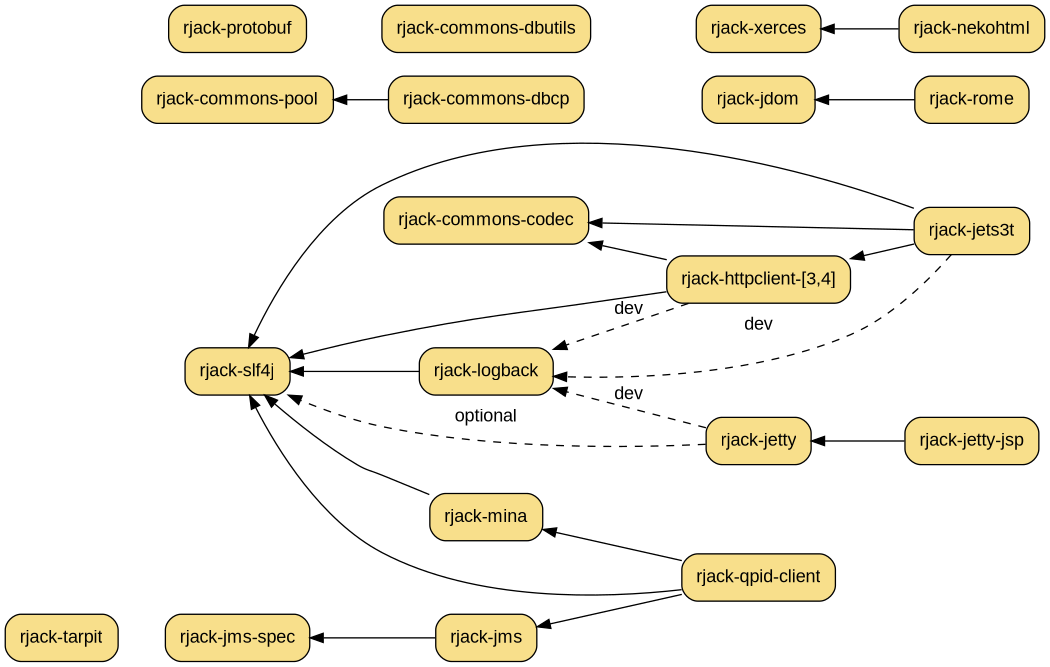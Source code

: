 digraph "RJack Gem Dependency Graph" {
  bgcolor="transparent";
  rankdir=RL;
  size="7.0,8.0";
  node [ shape=box, style="filled,rounded", fillcolor="#f8df8b",
         fontname="Arial", margin="0.15,0.1" ];
  edge [ fontname="Arial" ];

  "rjack-jets3t" -> "rjack-httpclient";
  "rjack-jets3t" -> "rjack-commons-codec";
  "rjack-jets3t" -> "rjack-slf4j";
  "rjack-jets3t" -> "rjack-logback" [ style=dashed, label="dev" ];

  subgraph u {
    rank=same
    "rjack-rome"   [ target=_parent, URL="rome/" ];
    "rjack-jets3t" [ target=_parent, URL="jets3t/" ];
    "rjack-nekohtml" [ target=_parent, URL="nekohtml/" ];
  }

  subgraph l {
    rank=same
    "rjack-jdom"     [ target=_parent, URL="jdom/" ];
    "rjack-xerces"   [ target=_parent, URL="xerces/" ];
  }

  "rjack-rome" -> "rjack-jdom"

  "rjack-nekohtml" -> "rjack-xerces"

  "rjack-httpclient" [ target=_parent, URL="httpclient-3/",
                       shape=record, label="rjack-httpclient-[3,4]" ];

  "rjack-httpclient" -> "rjack-commons-codec";
  "rjack-httpclient" -> "rjack-logback" [ style=dashed, label="dev" ];
  "rjack-httpclient" -> "rjack-slf4j";

  "rjack-jetty"     [ target=_parent, URL="jetty/" ];
  "rjack-jetty-jsp" [ target=_parent, URL="jetty-jsp/" ];
  "rjack-jetty-jsp" -> "rjack-jetty";

  "rjack-jetty" -> "rjack-logback" [ style=dashed, label="dev" ];
  "rjack-jetty" -> "rjack-slf4j"   [ style=dashed, label="optional" ];

  "rjack-slf4j"   [ target=_parent, URL="slf4j/", group=log ];
  "rjack-logback" [ target=_parent, URL="logback/", group=log ];

  "rjack-logback" -> "rjack-slf4j";

  "rjack-commons-codec" [ target=_parent, URL="commons-codec/", group=commons ];

  "rjack-jms-spec"    [ target=_parent, URL="jms-spec/", group=net ];
  "rjack-jms"         [ target=_parent, URL="jms/", group=net ];
  "rjack-mina"        [ target=_parent, URL="mina/", group=net ];
  "rjack-qpid-client" [ target=_parent, URL="qpid-client/", group=net ];

  "rjack-jms" -> "rjack-jms-spec";
  "rjack-mina" -> "rjack-slf4j";
  "rjack-qpid-client" -> "rjack-mina";
  "rjack-qpid-client" -> "rjack-jms";
  "rjack-qpid-client" -> "rjack-slf4j";

  subgraph d {
    rank=same
    "rjack-commons-dbcp"    [ target=_parent, URL="commons-dbcp/", group=commons ];
    "rjack-commons-dbutils" [ target=_parent, URL="commons-dbutils/", group=commons ];
  }

  subgraph e {
    rank=same
    "rjack-commons-pool"    [ target=_parent, URL="commons-pool/", group=commons ];
    "rjack-protobuf"        [ target=_parent, URL="protobuf/" ];
  }

  "rjack-commons-dbcp" -> "rjack-commons-pool";

  subgraph t {
    rank=sink
    "rjack-tarpit"          [ target=_parent, URL="tarpit/" ];
  }

}
